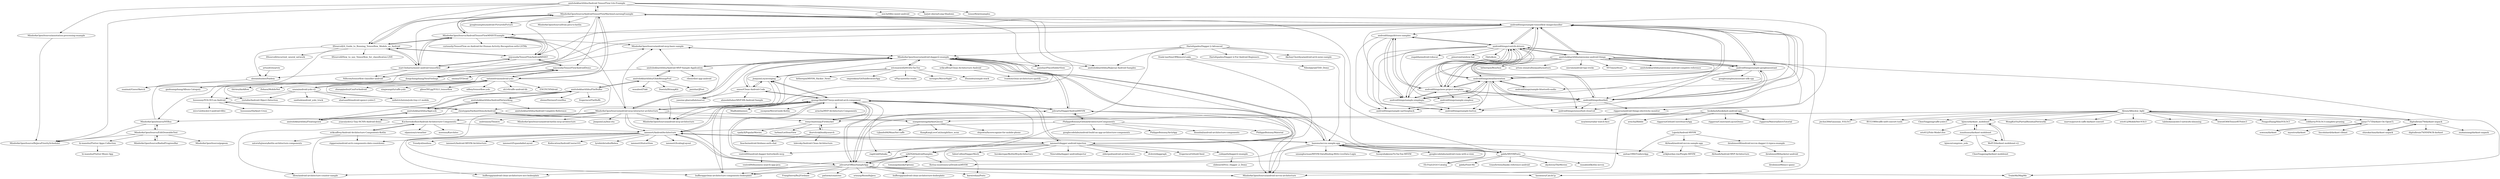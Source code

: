 digraph G {
"amitshekhariitbhu/Android-TensorFlow-Lite-Example" -> "MindorksOpenSource/AndroidTensorFlowMachineLearningExample"
"amitshekhariitbhu/Android-TensorFlow-Lite-Example" -> "nex3z/tflite-mnist-android"
"amitshekhariitbhu/Android-TensorFlow-Lite-Example" -> "MindorksOpenSource/AndroidTensorFlowMNISTExample"
"amitshekhariitbhu/Android-TensorFlow-Lite-Example" -> "llSourcell/A_Guide_to_Running_Tensorflow_Models_on_Android"
"amitshekhariitbhu/Android-TensorFlow-Lite-Example" -> "harjot-oberai/Long-Shadows" ["e"=1]
"amitshekhariitbhu/Android-TensorFlow-Lite-Example" -> "MindorksOpenSource/annotation-processing-example"
"amitshekhariitbhu/Android-TensorFlow-Lite-Example" -> "MindorksOpenSource/RxJavaPriorityScheduler"
"amitshekhariitbhu/Android-TensorFlow-Lite-Example" -> "florina-muntenescu/DroidconMVVM" ["e"=1]
"amitshekhariitbhu/Android-TensorFlow-Lite-Example" -> "tensorflow/examples" ["e"=1]
"hjimce/darknet_mobilenet" -> "WePCf/darknet-mobilenet-v2"
"hjimce/darknet_mobilenet" -> "zunzhumu/darknet-mobilenet"
"hjimce/darknet_mobilenet" -> "eric612/Yolo-Model-Zoo"
"amitshekhariitbhu/awesome-android-things" -> "androidthings/contrib-drivers"
"amitshekhariitbhu/awesome-android-things" -> "amitshekhariitbhu/awesome-android-complete-reference" ["e"=1]
"amitshekhariitbhu/awesome-android-things" -> "androidthings/sample-googleassistant"
"amitshekhariitbhu/awesome-android-things" -> "riggaroo/android-things-electricity-monitor"
"amitshekhariitbhu/awesome-android-things" -> "androidthings/weatherstation"
"amitshekhariitbhu/awesome-android-things" -> "androidthings/new-project-template"
"amitshekhariitbhu/awesome-android-things" -> "androidthings/sample-tensorflow-imageclassifier"
"amitshekhariitbhu/awesome-android-things" -> "hitherejoe/Bourbon" ["e"=1]
"amitshekhariitbhu/awesome-android-things" -> "artem-zinnatullin/qualitymatters" ["e"=1]
"amitshekhariitbhu/awesome-android-things" -> "androidthings/sample-simplepio"
"amitshekhariitbhu/awesome-android-things" -> "TradeMe/MapMe" ["e"=1]
"amitshekhariitbhu/awesome-android-things" -> "nisrulz/android-tips-tricks" ["e"=1]
"amitshekhariitbhu/awesome-android-things" -> "androidthings/doorbell"
"amitshekhariitbhu/awesome-android-things" -> "NYTimes/Store" ["e"=1]
"amitshekhariitbhu/awesome-android-things" -> "hzsweers/CatchUp" ["e"=1]
"amitshekhariitbhu/FlatBuffer" -> "amitshekhariitbhu/AndroidNetworking"
"amitshekhariitbhu/FlatBuffer" -> "amitshekhariitbhu/AppLock"
"amitshekhariitbhu/FlatBuffer" -> "amitshekhariitbhu/Floatingview"
"amitshekhariitbhu/FlatBuffer" -> "frogermcs/FlatBuffs"
"amitshekhariitbhu/FlatBuffer" -> "eleme/HermesEventBus" ["e"=1]
"amitshekhariitbhu/FlatBuffer" -> "amitshekhariitbhu/GlideBitmapPool"
"MindorksOpenSource/android-dagger2-example" -> "MindorksOpenSource/android-mvp-basic-sample"
"MindorksOpenSource/android-dagger2-example" -> "jshvarts/DaggerAndroidMVVM"
"MindorksOpenSource/android-dagger2-example" -> "MindorksOpenSource/android-mvp-interactor-architecture"
"MindorksOpenSource/android-dagger2-example" -> "amitshekhariitbhu/Android-MVP-Sample-Application"
"MindorksOpenSource/android-dagger2-example" -> "iammert/dagger-android-injection"
"MindorksOpenSource/android-dagger2-example" -> "MindorksOpenSource/android-mvvm-architecture" ["e"=1]
"MindorksOpenSource/android-dagger2-example" -> "MindorksOpenSource/android-mvp-architecture" ["e"=1]
"MindorksOpenSource/android-dagger2-example" -> "ennur/Clean-Android-Code"
"MindorksOpenSource/android-dagger2-example" -> "JoaquimLey/avenging"
"MindorksOpenSource/android-dagger2-example" -> "yassine-gharsallah/marvel"
"MindorksOpenSource/android-dagger2-example" -> "amitshekhariitbhu/RxJava2-Android-Samples" ["e"=1]
"MindorksOpenSource/android-dagger2-example" -> "janishar/PlaceHolderView" ["e"=1]
"MindorksOpenSource/android-dagger2-example" -> "erikcaffrey/Clean-Architecture-Android"
"MindorksOpenSource/android-dagger2-example" -> "hazems/mvvm-sample-app"
"MindorksOpenSource/android-dagger2-example" -> "ericmaxwell2003/ticTacToe"
"n26/N26AndroidSamples" -> "tomaszpolanski/Options"
"n26/N26AndroidSamples" -> "florina-muntenescu/DroidconMVVM" ["e"=1]
"n26/N26AndroidSamples" -> "bufferapp/clean-architecture-components-boilerplate" ["e"=1]
"n26/N26AndroidSamples" -> "jshvarts/OfflineSampleApp"
"androidthings/sample-tensorflow-imageclassifier" -> "androidthings/weatherstation"
"androidthings/sample-tensorflow-imageclassifier" -> "androidthings/doorbell"
"androidthings/sample-tensorflow-imageclassifier" -> "androidthings/contrib-drivers"
"androidthings/sample-tensorflow-imageclassifier" -> "androidthings/sample-googleassistant"
"androidthings/sample-tensorflow-imageclassifier" -> "androidthings/new-project-template"
"androidthings/sample-tensorflow-imageclassifier" -> "androidthings/sample-bluetooth-audio"
"androidthings/sample-tensorflow-imageclassifier" -> "amitshekhariitbhu/awesome-android-things"
"androidthings/sample-tensorflow-imageclassifier" -> "MindorksOpenSource/AndroidTensorFlowMachineLearningExample"
"androidthings/sample-tensorflow-imageclassifier" -> "androidthings/sample-simplepio"
"androidthings/sample-tensorflow-imageclassifier" -> "miyosuda/TensorFlowAndroidMNIST"
"androidthings/sample-tensorflow-imageclassifier" -> "androidthings/sensorhub-cloud-iot"
"androidthings/sample-tensorflow-imageclassifier" -> "mari-linhares/mnist-android-tensorflow"
"androidthings/sample-tensorflow-imageclassifier" -> "MindorksOpenSource/AndroidTensorFlowMNISTExample"
"androidthings/sample-tensorflow-imageclassifier" -> "Nilhcem/tensorflow-classifier-android"
"androidthings/sample-tensorflow-imageclassifier" -> "androidthings/drivers-samples"
"natanielruiz/android-yolo" -> "szaza/android-yolo-v2"
"natanielruiz/android-yolo" -> "miyosuda/TensorFlowAndroidDemo"
"natanielruiz/android-yolo" -> "tzutalin/Android-Object-Detection" ["e"=1]
"natanielruiz/android-yolo" -> "mdietrichstein/yolo-tiny-v1-mobile"
"natanielruiz/android-yolo" -> "huuuuusy/YOLOV3-on-Android"
"natanielruiz/android-yolo" -> "gliese581gg/YOLO_tensorflow" ["e"=1]
"natanielruiz/android-yolo" -> "chentyjpm/DarknetDemoInAndroid"
"natanielruiz/android-yolo" -> "nilboy/tensorflow-yolo" ["e"=1]
"natanielruiz/android-yolo" -> "sh1r0/caffe-android-lib" ["e"=1]
"natanielruiz/android-yolo" -> "MindorksOpenSource/AndroidTensorFlowMachineLearningExample"
"natanielruiz/android-yolo" -> "ENCP/CNNdroid" ["e"=1]
"natanielruiz/android-yolo" -> "thtrieu/darkflow" ["e"=1]
"natanielruiz/android-yolo" -> "Zehaos/MobileNet" ["e"=1]
"natanielruiz/android-yolo" -> "zhangqianhui/CnnForAndroid" ["e"=1]
"natanielruiz/android-yolo" -> "xingwangsfu/caffe-yolo" ["e"=1]
"frank-tan/SinsOfMemoryLeaks" -> "iammert/dagger-android-injection"
"frank-tan/SinsOfMemoryLeaks" -> "NileshJarad/TDD_Demo"
"androidthings/new-project-template" -> "androidthings/weatherstation"
"androidthings/new-project-template" -> "androidthings/doorbell"
"androidthings/new-project-template" -> "androidthings/sample-simpleui"
"androidthings/new-project-template" -> "androidthings/contrib-drivers"
"androidthings/new-project-template" -> "androidthings/drivers-samples"
"androidthings/new-project-template" -> "androidthings/sample-simplepio"
"androidthings/new-project-template" -> "androidthings/sample-button"
"androidthings/new-project-template" -> "androidthings/sample-tensorflow-imageclassifier"
"PhilippeBoisney/GithubArchitectureComponents" -> "jshvarts/DaggerAndroidMVVM"
"PhilippeBoisney/GithubArchitectureComponents" -> "googlecodelabs/android-build-an-app-architecture-components" ["e"=1]
"PhilippeBoisney/GithubArchitectureComponents" -> "karntrehan/Posts" ["e"=1]
"PhilippeBoisney/GithubArchitectureComponents" -> "PhilippeBoisney/ArchApp" ["e"=1]
"PhilippeBoisney/GithubArchitectureComponents" -> "ihsanbal/android-architecture-components"
"PhilippeBoisney/GithubArchitectureComponents" -> "iammert/AndroidArchitecture"
"PhilippeBoisney/GithubArchitectureComponents" -> "PhilippeBoisney/Material"
"quangctkm9207/mvp-android-arch-component" -> "armcha/MVP-Architecture-Components"
"quangctkm9207/mvp-android-arch-component" -> "vestrel00/android-dagger-butterknife-mvp"
"quangctkm9207/mvp-android-arch-component" -> "JoaquimLey/avenging"
"quangctkm9207/mvp-android-arch-component" -> "jshvarts/OfflineSampleApp"
"quangctkm9207/mvp-android-arch-component" -> "jshvarts/DaggerAndroidMVVM"
"quangctkm9207/mvp-android-arch-component" -> "iammert/dagger-android-injection"
"quangctkm9207/mvp-android-arch-component" -> "ennur/Clean-Android-Code"
"quangctkm9207/mvp-android-arch-component" -> "iammert/AndroidArchitecture"
"quangctkm9207/mvp-android-arch-component" -> "remychantenay/Firebucket"
"quangctkm9207/mvp-android-arch-component" -> "MindorksOpenSource/android-mvp-interactor-architecture"
"quangctkm9207/mvp-android-arch-component" -> "bufferapp/clean-architecture-components-boilerplate" ["e"=1]
"quangctkm9207/mvp-android-arch-component" -> "ragdroid/Dahaka"
"quangctkm9207/mvp-android-arch-component" -> "n26/N26AndroidSamples"
"quangctkm9207/mvp-android-arch-component" -> "MojRoid/memes"
"quangctkm9207/mvp-android-arch-component" -> "esoxjem/MovieGuide-Kotlin"
"bookdash/bookdash-android-app" -> "riggaroo/MaterialIntroTutorial"
"bookdash/bookdash-android-app" -> "remychantenay/Firebucket"
"bookdash/bookdash-android-app" -> "armcha/Ribble" ["e"=1]
"bookdash/bookdash-android-app" -> "riggaroo/GithubUsersSearchApp"
"bookdash/bookdash-android-app" -> "riggaroo/ConstraintLayoutDemo" ["e"=1]
"ennur/Clean-Android-Code" -> "yassine-gharsallah/marvel"
"ennur/Clean-Android-Code" -> "ahmedeltaher/MVP-RX-Android-Sample"
"ennur/Clean-Android-Code" -> "JoaquimLey/avenging"
"ennur/Clean-Android-Code" -> "quangctkm9207/mvp-android-arch-component"
"ennur/Clean-Android-Code" -> "MindorksOpenSource/android-dagger2-example"
"llSourcell/A_Guide_to_Running_Tensorflow_Models_on_Android" -> "alseambusher/Paideia"
"llSourcell/A_Guide_to_Running_Tensorflow_Models_on_Android" -> "mari-linhares/mnist-android-tensorflow"
"llSourcell/A_Guide_to_Running_Tensorflow_Models_on_Android" -> "miyosuda/TensorFlowAndroidMNIST"
"llSourcell/A_Guide_to_Running_Tensorflow_Models_on_Android" -> "nuaimat/GuessSketch"
"llSourcell/A_Guide_to_Running_Tensorflow_Models_on_Android" -> "MindorksOpenSource/AndroidTensorFlowMachineLearningExample"
"llSourcell/A_Guide_to_Running_Tensorflow_Models_on_Android" -> "llSourcell/How_to_use_Tensorflow_for_classification-LIVE" ["e"=1]
"llSourcell/A_Guide_to_Running_Tensorflow_Models_on_Android" -> "llSourcell/recurrent_neural_network" ["e"=1]
"llSourcell/A_Guide_to_Running_Tensorflow_Models_on_Android" -> "MindorksOpenSource/AndroidTensorFlowMNISTExample"
"remychantenay/Firebucket" -> "ihorvitruk/buddysearch"
"remychantenay/Firebucket" -> "lurbas/ListItemView" ["e"=1]
"remychantenay/Firebucket" -> "vpaliyX/PopularMovies" ["e"=1]
"remychantenay/Firebucket" -> "quangctkm9207/mvp-android-arch-component"
"miyosuda/TensorFlowAndroidDemo" -> "dongchangzhang/NewFeelings"
"miyosuda/TensorFlowAndroidDemo" -> "natanielruiz/android-yolo"
"miyosuda/TensorFlowAndroidDemo" -> "miyosuda/TensorFlowAndroidMNIST"
"miyosuda/TensorFlowAndroidDemo" -> "omimo/TFDroid"
"dongchangzhang/NewFeelings" -> "miyosuda/TensorFlowAndroidDemo"
"dongchangzhang/NewFeelings" -> "gaohuangzhang/Album-Category"
"amitshekhariitbhu/AndroidNetworking" -> "amitshekhariitbhu/FlatBuffer"
"amitshekhariitbhu/AndroidNetworking" -> "amitshekhariitbhu/AppLock"
"amitshekhariitbhu/AndroidNetworking" -> "amitshekhariitbhu/Floatingview"
"amitshekhariitbhu/AndroidNetworking" -> "amitshekhariitbhu/Android-Complete-Reference"
"gahfy/MVVMPosts" -> "hazems/mvvm-sample-app"
"gahfy/MVVMPosts" -> "skydoves/TheMovies" ["e"=1]
"gahfy/MVVMPosts" -> "Eli-Fox/LEGO-Catalog" ["e"=1]
"gahfy/MVVMPosts" -> "jshvarts/DaggerAndroidMVVM"
"gahfy/MVVMPosts" -> "gahfy/Feed-Me"
"gahfy/MVVMPosts" -> "wasabeef/kotlin-mvvm" ["e"=1]
"gahfy/MVVMPosts" -> "transferwise/banks-reference-android" ["e"=1]
"AlexeyAB/yolo2_light" -> "WongKinYiu/PartialResidualNetworks"
"AlexeyAB/yolo2_light" -> "marvis/pytorch-caffe-darknet-convert" ["e"=1]
"AlexeyAB/yolo2_light" -> "eric612/MobileNet-YOLO" ["e"=1]
"AlexeyAB/yolo2_light" -> "hjimce/darknet_mobilenet"
"AlexeyAB/yolo2_light" -> "digitalbrain79/darknet-nnpack"
"AlexeyAB/yolo2_light" -> "xiangweizeng/darknet2ncnn"
"AlexeyAB/yolo2_light" -> "talebolano/yolov3-network-slimming" ["e"=1]
"AlexeyAB/yolo2_light" -> "lewes6369/TensorRT-Yolov3" ["e"=1]
"AlexeyAB/yolo2_light" -> "ganyc717/Darknet-On-OpenCL"
"AlexeyAB/yolo2_light" -> "PengyiZhang/SlimYOLOv3" ["e"=1]
"AlexeyAB/yolo2_light" -> "coldlarry/YOLOv3-complete-pruning" ["e"=1]
"AlexeyAB/yolo2_light" -> "jwchoi384/Gaussian_YOLOv3" ["e"=1]
"AlexeyAB/yolo2_light" -> "BUG1989/caffe-int8-convert-tools" ["e"=1]
"AlexeyAB/yolo2_light" -> "ChenYingpeng/caffe-yolov3" ["e"=1]
"digitalbrain79/darknet-nnpack" -> "shizukachan/darknet-nnpack"
"digitalbrain79/darknet-nnpack" -> "digitalbrain79/NNPACK-darknet"
"digitalbrain79/darknet-nnpack" -> "zxzhaixiang/darknet-nnpack"
"digitalbrain79/darknet-nnpack" -> "AlexeyAB/yolo2_light"
"huuuuusy/YOLOV3-on-Android" -> "chentyjpm/DarknetDemoInAndroid"
"huuuuusy/YOLOV3-on-Android" -> "huuuuusy/Darknet-Cross"
"huuuuusy/YOLOV3-on-Android" -> "wics1224/yolov3-android-tflite"
"amitshekhariitbhu/Android-MVP-Sample-Application" -> "MindorksOpenSource/android-dagger2-example"
"amitshekhariitbhu/Android-MVP-Sample-Application" -> "amitshekhariitbhu/GlideBitmapPool"
"amitshekhariitbhu/Android-MVP-Sample-Application" -> "MindorksOpenSource/android-mvp-basic-sample"
"amitshekhariitbhu/Android-MVP-Sample-Application" -> "ribot/ribot-app-android" ["e"=1]
"amitshekhariitbhu/Android-MVP-Sample-Application" -> "MindorksOpenSource/android-mvp-architecture" ["e"=1]
"amitshekhariitbhu/Android-MVP-Sample-Application" -> "MindorksOpenSource/NYBus"
"hazems/mvvm-sample-app" -> "gahfy/MVVMPosts"
"hazems/mvvm-sample-app" -> "iammert/AndroidArchitecture"
"hazems/mvvm-sample-app" -> "MindorksOpenSource/android-mvvm-architecture" ["e"=1]
"hazems/mvvm-sample-app" -> "jshvarts/DaggerAndroidMVVM"
"hazems/mvvm-sample-app" -> "jshvarts/OfflineSampleApp"
"hazems/mvvm-sample-app" -> "umangburman/MVVM-DataBinding-With-LiveData-Login"
"hazems/mvvm-sample-app" -> "MindorksOpenSource/android-dagger2-example"
"hazems/mvvm-sample-app" -> "husaynhakeem/TicTacToe-MVVM"
"hazems/mvvm-sample-app" -> "Eli-Fox/LEGO-Catalog" ["e"=1]
"hazems/mvvm-sample-app" -> "anitaa1990/TrailersApp" ["e"=1]
"hazems/mvvm-sample-app" -> "erikjhordan-rey/People-MVVM"
"hazems/mvvm-sample-app" -> "googlecodelabs/android-room-with-a-view" ["e"=1]
"shizukachan/darknet-nnpack" -> "digitalbrain79/darknet-nnpack"
"jshvarts/DaggerAndroidMVVM" -> "jshvarts/OfflineSampleApp"
"jshvarts/DaggerAndroidMVVM" -> "PhilippeBoisney/GithubArchitectureComponents"
"jshvarts/DaggerAndroidMVVM" -> "MindorksOpenSource/android-dagger2-example"
"jshvarts/DaggerAndroidMVVM" -> "quangctkm9207/mvp-android-arch-component"
"amitshekhariitbhu/GlideBitmapPool" -> "amitshekhariitbhu/Android-MVP-Sample-Application"
"amitshekhariitbhu/GlideBitmapPool" -> "janishar/JPost"
"amitshekhariitbhu/GlideBitmapPool" -> "amitshekhariitbhu/FlatBuffer"
"amitshekhariitbhu/GlideBitmapPool" -> "wasabeef/Takt" ["e"=1]
"amitshekhariitbhu/GlideBitmapPool" -> "Dawish/BitmapKit"
"MindorksOpenSource/AndroidTensorFlowMachineLearningExample" -> "MindorksOpenSource/AndroidTensorFlowMNISTExample"
"MindorksOpenSource/AndroidTensorFlowMachineLearningExample" -> "llSourcell/A_Guide_to_Running_Tensorflow_Models_on_Android"
"MindorksOpenSource/AndroidTensorFlowMachineLearningExample" -> "amitshekhariitbhu/Android-TensorFlow-Lite-Example"
"MindorksOpenSource/AndroidTensorFlowMachineLearningExample" -> "natanielruiz/android-yolo"
"MindorksOpenSource/AndroidTensorFlowMachineLearningExample" -> "miyosuda/TensorFlowAndroidDemo"
"MindorksOpenSource/AndroidTensorFlowMachineLearningExample" -> "androidthings/sample-tensorflow-imageclassifier"
"MindorksOpenSource/AndroidTensorFlowMachineLearningExample" -> "miyosuda/TensorFlowAndroidMNIST"
"MindorksOpenSource/AndroidTensorFlowMachineLearningExample" -> "MindorksOpenSource/android-mvp-architecture" ["e"=1]
"MindorksOpenSource/AndroidTensorFlowMachineLearningExample" -> "mari-linhares/mnist-android-tensorflow"
"MindorksOpenSource/AndroidTensorFlowMachineLearningExample" -> "janishar/PlaceHolderView" ["e"=1]
"MindorksOpenSource/AndroidTensorFlowMachineLearningExample" -> "dongchangzhang/NewFeelings"
"MindorksOpenSource/AndroidTensorFlowMachineLearningExample" -> "googlesamples/android-PictureInPicture" ["e"=1]
"MindorksOpenSource/AndroidTensorFlowMachineLearningExample" -> "amitshekhariitbhu/RxJava2-Android-Samples" ["e"=1]
"MindorksOpenSource/AndroidTensorFlowMachineLearningExample" -> "MindorksOpenSource/from-java-to-kotlin" ["e"=1]
"MindorksOpenSource/AndroidTensorFlowMachineLearningExample" -> "MindorksOpenSource/android-mvvm-architecture" ["e"=1]
"mari-linhares/mnist-android-tensorflow" -> "miyosuda/TensorFlowAndroidMNIST"
"mari-linhares/mnist-android-tensorflow" -> "MindorksOpenSource/AndroidTensorFlowMNISTExample"
"mari-linhares/mnist-android-tensorflow" -> "llSourcell/A_Guide_to_Running_Tensorflow_Models_on_Android"
"mari-linhares/mnist-android-tensorflow" -> "Nilhcem/tensorflow-classifier-android"
"mari-linhares/mnist-android-tensorflow" -> "alseambusher/Paideia"
"MindorksOpenSource/EditDrawableText" -> "MindorksOpenSource/RadialProgressBar"
"MindorksOpenSource/EditDrawableText" -> "hi-manshu/Flutter-Apps-Collection"
"MindorksOpenSource/EditDrawableText" -> "MindorksOpenSource/RxJavaPriorityScheduler"
"MindorksOpenSource/EditDrawableText" -> "MindorksOpenSource/gogeom"
"MindorksOpenSource/EditDrawableText" -> "MindorksOpenSource/NYBus"
"MindorksOpenSource/AndroidTensorFlowMNISTExample" -> "MindorksOpenSource/AndroidTensorFlowMachineLearningExample"
"MindorksOpenSource/AndroidTensorFlowMNISTExample" -> "mari-linhares/mnist-android-tensorflow"
"MindorksOpenSource/AndroidTensorFlowMNISTExample" -> "miyosuda/TensorFlowAndroidMNIST"
"MindorksOpenSource/AndroidTensorFlowMNISTExample" -> "MindorksOpenSource/android-mvp-basic-sample"
"MindorksOpenSource/AndroidTensorFlowMNISTExample" -> "llSourcell/A_Guide_to_Running_Tensorflow_Models_on_Android"
"MindorksOpenSource/AndroidTensorFlowMNISTExample" -> "MindorksOpenSource/android-mvp-interactor-architecture"
"MindorksOpenSource/AndroidTensorFlowMNISTExample" -> "dongchangzhang/NewFeelings"
"MindorksOpenSource/AndroidTensorFlowMNISTExample" -> "curiousily/TensorFlow-on-Android-for-Human-Activity-Recognition-with-LSTMs" ["e"=1]
"szaza/android-yolo-v2" -> "natanielruiz/android-yolo"
"szaza/android-yolo-v2" -> "mdietrichstein/yolo-tiny-v1-mobile"
"szaza/android-yolo-v2" -> "sanfooh/android_yolo_truck"
"szaza/android-yolo-v2" -> "nhatuan84/android-opencv-yolov3"
"szaza/android-yolo-v2" -> "huuuuusy/YOLOV3-on-Android"
"szaza/android-yolo-v2" -> "tzutalin/Android-Object-Detection" ["e"=1]
"xiangweizeng/darknet2ncnn" -> "KangKangLoveCat/insightface_ncnn" ["e"=1]
"xiangweizeng/darknet2ncnn" -> "chentyjpm/DarknetDemoInAndroid"
"xiangweizeng/darknet2ncnn" -> "olojuwin/facerecognize-for-mobile-phone" ["e"=1]
"xiangweizeng/darknet2ncnn" -> "LiJianfei06/MnasNet-caffe"
"zunzhumu/darknet-mobilenet" -> "hjimce/darknet_mobilenet"
"zunzhumu/darknet-mobilenet" -> "WePCf/darknet-mobilenet-v2"
"zunzhumu/darknet-mobilenet" -> "hjimce/compress_yolo"
"zunzhumu/darknet-mobilenet" -> "ChenYingpeng/darknet-mobilenet"
"MindorksOpenSource/android-mvp-interactor-architecture" -> "MindorksOpenSource/android-mvp-basic-sample"
"MindorksOpenSource/android-mvp-interactor-architecture" -> "MindorksOpenSource/android-dagger2-example"
"MindorksOpenSource/android-mvp-interactor-architecture" -> "MindorksOpenSource/android-mvp-architecture" ["e"=1]
"MindorksOpenSource/android-mvp-interactor-architecture" -> "JoaquimLey/avenging"
"MindorksOpenSource/android-mvp-interactor-architecture" -> "quangctkm9207/mvp-android-arch-component"
"MindorksOpenSource/android-mvp-interactor-architecture" -> "MindorksOpenSource/NYBus"
"MindorksOpenSource/android-mvp-interactor-architecture" -> "iammert/AndroidArchitecture"
"MindorksOpenSource/android-mvp-interactor-architecture" -> "MindorksOpenSource/android-mvvm-architecture" ["e"=1]
"MindorksOpenSource/android-mvp-interactor-architecture" -> "jshvarts/OfflineSampleApp"
"MindorksOpenSource/android-mvp-interactor-architecture" -> "andremion/Theatre" ["e"=1]
"MindorksOpenSource/android-mvp-interactor-architecture" -> "MindorksOpenSource/android-kotlin-mvp-architecture" ["e"=1]
"MindorksOpenSource/android-mvp-interactor-architecture" -> "KucherenkoIhor/Android-Architecture-Components"
"MindorksOpenSource/android-mvp-interactor-architecture" -> "JoaquimLey/bus-eta" ["e"=1]
"MindorksOpenSource/android-mvp-interactor-architecture" -> "remychantenay/Firebucket"
"codepath/dagger2-example" -> "slidenerd/Vivz_Dagger_2_Demo"
"erikcaffrey/Android-Architecture-Components-Kotlin" -> "satorufujiwara/kotlin-architecture-components" ["e"=1]
"erikcaffrey/Android-Architecture-Components-Kotlin" -> "KucherenkoIhor/Android-Architecture-Components"
"erikcaffrey/Android-Architecture-Components-Kotlin" -> "riggaroo/android-arch-components-date-countdown"
"riggaroo/android-things-electricity-monitor" -> "moyheen/radar-watch-face" ["e"=1]
"iammert/dagger-android-injection" -> "iammert/AndroidArchitecture"
"iammert/dagger-android-injection" -> "MindorksOpenSource/android-dagger2-example"
"iammert/dagger-android-injection" -> "quangctkm9207/mvp-android-arch-component"
"iammert/dagger-android-injection" -> "vestrel00/android-dagger-butterknife-mvp"
"iammert/dagger-android-injection" -> "ragdroid/Dahaka"
"iammert/dagger-android-injection" -> "Nimrodda/dagger-androidinjector"
"iammert/dagger-android-injection" -> "oldergod/android-architecture" ["e"=1]
"iammert/dagger-android-injection" -> "n26/N26AndroidSamples"
"iammert/dagger-android-injection" -> "codepath/dagger2-example"
"iammert/dagger-android-injection" -> "bufferapp/clean-architecture-components-boilerplate" ["e"=1]
"iammert/dagger-android-injection" -> "jshvarts/DaggerAndroidMVVM"
"iammert/dagger-android-injection" -> "dvdciri/daggraph" ["e"=1]
"iammert/dagger-android-injection" -> "frogermcs/GithubClient" ["e"=1]
"iammert/dagger-android-injection" -> "fabioCollini/DaggerMock" ["e"=1]
"iammert/dagger-android-injection" -> "burakeregar/KotlinMvpArchitecture" ["e"=1]
"vestrel00/android-dagger-butterknife-mvp" -> "vestrel00/business-search-app-java"
"vestrel00/android-dagger-butterknife-mvp" -> "quangctkm9207/mvp-android-arch-component"
"iammert/AndroidArchitecture" -> "jshvarts/OfflineSampleApp"
"iammert/AndroidArchitecture" -> "iammert/dagger-android-injection"
"iammert/AndroidArchitecture" -> "iammert/ScalingLayout" ["e"=1]
"iammert/AndroidArchitecture" -> "Trendyol/medusa" ["e"=1]
"iammert/AndroidArchitecture" -> "iammert/Android-MVVM-Architecture"
"iammert/AndroidArchitecture" -> "riggaroo/android-arch-components-date-countdown"
"iammert/AndroidArchitecture" -> "iammert/ExpandableLayout" ["e"=1]
"iammert/AndroidArchitecture" -> "MindorksOpenSource/android-mvvm-architecture" ["e"=1]
"iammert/AndroidArchitecture" -> "Koducation/AndroidCourse101" ["e"=1]
"iammert/AndroidArchitecture" -> "hazems/mvvm-sample-app"
"iammert/AndroidArchitecture" -> "quangctkm9207/mvp-android-arch-component"
"iammert/AndroidArchitecture" -> "bufferapp/clean-architecture-components-boilerplate" ["e"=1]
"iammert/AndroidArchitecture" -> "lyrebirdstudio/filebox" ["e"=1]
"iammert/AndroidArchitecture" -> "bufferapp/android-clean-architecture-mvi-boilerplate" ["e"=1]
"iammert/AndroidArchitecture" -> "iammert/StatusView" ["e"=1]
"jshvarts/OfflineSampleApp" -> "iammert/AndroidArchitecture"
"jshvarts/OfflineSampleApp" -> "jshvarts/DaggerAndroidMVVM"
"jshvarts/OfflineSampleApp" -> "bufferapp/clean-architecture-components-boilerplate" ["e"=1]
"jshvarts/OfflineSampleApp" -> "bufferapp/android-clean-architecture-boilerplate" ["e"=1]
"jshvarts/OfflineSampleApp" -> "quangctkm9207/mvp-android-arch-component"
"jshvarts/OfflineSampleApp" -> "MindorksOpenSource/android-mvvm-architecture" ["e"=1]
"jshvarts/OfflineSampleApp" -> "n26/N26AndroidSamples"
"jshvarts/OfflineSampleApp" -> "hzsweers/CatchUp" ["e"=1]
"jshvarts/OfflineSampleApp" -> "bufferapp/android-clean-architecture-mvi-boilerplate" ["e"=1]
"jshvarts/OfflineSampleApp" -> "dlew/android-architecture-counter-sample" ["e"=1]
"jshvarts/OfflineSampleApp" -> "FrangSierra/Rx2Firebase" ["e"=1]
"jshvarts/OfflineSampleApp" -> "karntrehan/Posts" ["e"=1]
"jshvarts/OfflineSampleApp" -> "patloew/countries" ["e"=1]
"jshvarts/OfflineSampleApp" -> "srinurp/RoomRxJava"
"jshvarts/OfflineSampleApp" -> "TradeMe/MapMe" ["e"=1]
"hi-manshu/Flutter-Apps-Collection" -> "hi-manshu/Flutter-Music-App"
"MindorksOpenSource/NYBus" -> "MindorksOpenSource/RxJavaPriorityScheduler"
"MindorksOpenSource/NYBus" -> "MindorksOpenSource/android-mvp-basic-sample"
"MindorksOpenSource/NYBus" -> "MindorksOpenSource/EditDrawableText"
"chentyjpm/DarknetDemoInAndroid" -> "huuuuusy/YOLOV3-on-Android"
"chentyjpm/DarknetDemoInAndroid" -> "xiangweizeng/darknet2ncnn"
"chentyjpm/DarknetDemoInAndroid" -> "yuace/yolov2-Tiny-NCNN-Android-demo"
"riggaroo/MaterialIntroTutorial" -> "bookdash/bookdash-android-app"
"miyosuda/TensorFlowAndroidMNIST" -> "mari-linhares/mnist-android-tensorflow"
"miyosuda/TensorFlowAndroidMNIST" -> "miyosuda/TensorFlowAndroidDemo"
"miyosuda/TensorFlowAndroidMNIST" -> "llSourcell/A_Guide_to_Running_Tensorflow_Models_on_Android"
"miyosuda/TensorFlowAndroidMNIST" -> "MindorksOpenSource/AndroidTensorFlowMNISTExample"
"miyosuda/TensorFlowAndroidMNIST" -> "Nilhcem/tensorflow-classifier-android"
"WePCf/darknet-mobilenet-v2" -> "hjimce/darknet_mobilenet"
"WePCf/darknet-mobilenet-v2" -> "ChenYingpeng/darknet-mobilenet"
"ericmaxwell2003/ticTacToe" -> "MindorksOpenSource/android-dagger2-example"
"ericmaxwell2003/ticTacToe" -> "JoaquimLey/avenging"
"ericmaxwell2003/ticTacToe" -> "bufferapp/clean-architecture-components-boilerplate" ["e"=1]
"ericmaxwell2003/ticTacToe" -> "Zhuinden/simple-stack" ["e"=1]
"ericmaxwell2003/ticTacToe" -> "hitherejoe/MVVM_Hacker_News" ["e"=1]
"ericmaxwell2003/ticTacToe" -> "omjoonkim/GitHubBrowserApp" ["e"=1]
"ericmaxwell2003/ticTacToe" -> "uPhyca/stetho-realm" ["e"=1]
"ericmaxwell2003/ticTacToe" -> "mrsegev/MovieNight" ["e"=1]
"androidthings/contrib-drivers" -> "androidthings/drivers-samples"
"androidthings/contrib-drivers" -> "amitshekhariitbhu/awesome-android-things"
"androidthings/contrib-drivers" -> "androidthings/new-project-template"
"androidthings/contrib-drivers" -> "androidthings/sample-googleassistant"
"androidthings/contrib-drivers" -> "androidthings/doorbell"
"androidthings/contrib-drivers" -> "androidthings/sample-simplepio"
"androidthings/contrib-drivers" -> "androidthings/weatherstation"
"androidthings/contrib-drivers" -> "androidthings/sample-tensorflow-imageclassifier"
"androidthings/contrib-drivers" -> "pimoroni/rainbow-hat"
"androidthings/contrib-drivers" -> "androidthings/sample-uartloopback"
"androidthings/contrib-drivers" -> "androidthings/sample-simpleui"
"androidthings/contrib-drivers" -> "androidthings/sensorhub-cloud-iot"
"androidthings/contrib-drivers" -> "androidthings/sample-button"
"androidthings/contrib-drivers" -> "Ekito/koin" ["e"=1]
"androidthings/contrib-drivers" -> "zugaldia/android-robocar"
"androidthings/sample-googleassistant" -> "androidthings/contrib-drivers"
"androidthings/sample-googleassistant" -> "androidthings/doorbell"
"androidthings/sample-googleassistant" -> "androidthings/sample-tensorflow-imageclassifier"
"androidthings/sample-googleassistant" -> "amitshekhariitbhu/awesome-android-things"
"androidthings/sample-googleassistant" -> "androidthings/weatherstation"
"androidthings/sample-googleassistant" -> "androidthings/sample-simplepio"
"androidthings/sample-googleassistant" -> "androidthings/sensorhub-cloud-iot"
"androidthings/sample-googleassistant" -> "androidthings/sample-button"
"androidthings/sample-googleassistant" -> "googlesamples/assistant-sdk-cpp"
"sowson/darknet" -> "ganyc717/Darknet-On-OpenCL"
"KucherenkoIhor/Android-Architecture-Components" -> "erikcaffrey/Android-Architecture-Components-Kotlin"
"KucherenkoIhor/Android-Architecture-Components" -> "dlew/android-architecture-counter-sample" ["e"=1]
"KucherenkoIhor/Android-Architecture-Components" -> "elpassion/crweather" ["e"=1]
"KucherenkoIhor/Android-Architecture-Components" -> "msesma/Karchitec" ["e"=1]
"KucherenkoIhor/Android-Architecture-Components" -> "iammert/AndroidArchitecture"
"Lajesh/Android-MVVM" -> "AliAsadi/android-mvvm-sample-app"
"Lajesh/Android-MVVM" -> "anitaa1990/TrailersApp" ["e"=1]
"Lajesh/Android-MVVM" -> "ibrahimsn98/android-mvvm-dagger-2-rxjava-example"
"androidthings/sample-bluetooth-audio" -> "androidthings/weatherstation"
"MindorksOpenSource/RadialProgressBar" -> "MindorksOpenSource/EditDrawableText"
"husaynhakeem/TicTacToe-MVVM" -> "hazems/mvvm-sample-app"
"alseambusher/Paideia" -> "nuaimat/GuessSketch"
"androidthings/doorbell" -> "androidthings/weatherstation"
"androidthings/doorbell" -> "androidthings/new-project-template"
"androidthings/doorbell" -> "androidthings/sample-button"
"androidthings/doorbell" -> "androidthings/sample-tensorflow-imageclassifier"
"androidthings/doorbell" -> "androidthings/contrib-drivers"
"androidthings/doorbell" -> "androidthings/sample-googleassistant"
"androidthings/doorbell" -> "riggaroo/android-things-electricity-monitor"
"androidthings/doorbell" -> "androidthings/sensorhub-cloud-iot"
"ibrahimsn98/android-mvvm-dagger-2-rxjava-example" -> "ibrahimsn98/hackster-android"
"erikcaffrey/Clean-Architecture-Android" -> "ivanhoe/clean-architecture-spotify"
"AliAsadi/android-mvvm-sample-app" -> "erikjhordan-rey/People-MVVM"
"AliAsadi/android-mvvm-sample-app" -> "AliAsadi/Android-MVP-Architecture"
"ihorvitruk/buddysearch" -> "remychantenay/Firebucket"
"ihorvitruk/buddysearch" -> "fisache/android-firebase-auth-chat"
"ihorvitruk/buddysearch" -> "lolevsky/Android-Clean-Architecture"
"androidthings/sample-simplepio" -> "androidthings/drivers-samples"
"androidthings/sample-simplepio" -> "androidthings/sample-button"
"androidthings/sample-simplepio" -> "androidthings/new-project-template"
"androidthings/sample-simplepio" -> "androidthings/contrib-drivers"
"androidthings/sample-simplepio" -> "androidthings/weatherstation"
"Hariofspades/Dagger-2-Advanced" -> "Hariofspades/Dagger-2-For-Android-Beginners"
"Hariofspades/Dagger-2-Advanced" -> "AkshayChordiya/android-arch-news-sample" ["e"=1]
"Hariofspades/Dagger-2-Advanced" -> "frank-tan/SinsOfMemoryLeaks"
"Hariofspades/Dagger-2-Advanced" -> "jshvarts/OfflineSampleApp"
"Hariofspades/Dagger-2-Advanced" -> "hazems/mvvm-sample-app"
"Hariofspades/Dagger-2-Advanced" -> "MindorksOpenSource/android-dagger2-example"
"Hariofspades/Dagger-2-Advanced" -> "gahfy/MVVMPosts"
"Hariofspades/Dagger-2-Advanced" -> "amitshekhariitbhu/RxJava2-Android-Samples" ["e"=1]
"MindorksOpenSource/annotation-processing-example" -> "MindorksOpenSource/RxJavaPriorityScheduler"
"MindorksOpenSource/android-mvp-basic-sample" -> "MindorksOpenSource/android-dagger2-example"
"androidthings/drivers-samples" -> "androidthings/contrib-drivers"
"androidthings/drivers-samples" -> "androidthings/sample-simplepio"
"androidthings/drivers-samples" -> "androidthings/sample-button"
"androidthings/drivers-samples" -> "androidthings/new-project-template"
"androidthings/drivers-samples" -> "androidthings/sample-uartloopback"
"androidthings/weatherstation" -> "androidthings/doorbell"
"androidthings/weatherstation" -> "androidthings/new-project-template"
"androidthings/weatherstation" -> "androidthings/sample-simpleui"
"androidthings/weatherstation" -> "androidthings/sensorhub-cloud-iot"
"androidthings/weatherstation" -> "androidthings/sample-uartloopback"
"androidthings/weatherstation" -> "androidthings/sample-tensorflow-imageclassifier"
"androidthings/weatherstation" -> "androidthings/sample-bluetooth-audio"
"androidthings/weatherstation" -> "androidthings/sample-simplepio"
"androidthings/weatherstation" -> "androidthings/contrib-drivers"
"androidthings/sample-simpleui" -> "androidthings/sample-uartloopback"
"JoaquimLey/avenging" -> "dlew/android-architecture-counter-sample" ["e"=1]
"JoaquimLey/avenging" -> "ennur/Clean-Android-Code"
"JoaquimLey/avenging" -> "quangctkm9207/mvp-android-arch-component"
"ganyc717/Darknet-On-OpenCL" -> "sowson/darknet"
"ganyc717/Darknet-On-OpenCL" -> "myestro/darknet"
"ganyc717/Darknet-On-OpenCL" -> "lincolnhard/darknet-clblast"
"amitshekhariitbhu/AppLock" -> "amitshekhariitbhu/Floatingview"
"amitshekhariitbhu/AppLock" -> "amitshekhariitbhu/AndroidNetworking"
"amitshekhariitbhu/AppLock" -> "amitshekhariitbhu/FlatBuffer"
"amitshekhariitbhu/Floatingview" -> "amitshekhariitbhu/AppLock"
"ibrahimsn98/hackster-android" -> "ibrahimsn98/aucc-game"
"artnoi43/soytrie" -> "alseambusher/Paideia"
"amitshekhariitbhu/Android-TensorFlow-Lite-Example" ["l"="48.529,-4.66"]
"MindorksOpenSource/AndroidTensorFlowMachineLearningExample" ["l"="48.535,-4.72"]
"nex3z/tflite-mnist-android" ["l"="48.484,-4.648"]
"MindorksOpenSource/AndroidTensorFlowMNISTExample" ["l"="48.57,-4.668"]
"llSourcell/A_Guide_to_Running_Tensorflow_Models_on_Android" ["l"="48.563,-4.693"]
"harjot-oberai/Long-Shadows" ["l"="51,-5.022"]
"MindorksOpenSource/annotation-processing-example" ["l"="48.521,-4.62"]
"MindorksOpenSource/RxJavaPriorityScheduler" ["l"="48.53,-4.588"]
"florina-muntenescu/DroidconMVVM" ["l"="49.82,-3.329"]
"tensorflow/examples" ["l"="25.686,34.285"]
"hjimce/darknet_mobilenet" ["l"="48.228,-4.966"]
"WePCf/darknet-mobilenet-v2" ["l"="48.214,-4.988"]
"zunzhumu/darknet-mobilenet" ["l"="48.198,-4.976"]
"eric612/Yolo-Model-Zoo" ["l"="48.238,-4.99"]
"amitshekhariitbhu/awesome-android-things" ["l"="48.601,-4.837"]
"androidthings/contrib-drivers" ["l"="48.634,-4.813"]
"amitshekhariitbhu/awesome-android-complete-reference" ["l"="48.724,0.304"]
"androidthings/sample-googleassistant" ["l"="48.592,-4.814"]
"riggaroo/android-things-electricity-monitor" ["l"="48.605,-4.868"]
"androidthings/weatherstation" ["l"="48.612,-4.796"]
"androidthings/new-project-template" ["l"="48.63,-4.796"]
"androidthings/sample-tensorflow-imageclassifier" ["l"="48.596,-4.776"]
"hitherejoe/Bourbon" ["l"="49.96,-3.424"]
"artem-zinnatullin/qualitymatters" ["l"="50.049,-3.444"]
"androidthings/sample-simplepio" ["l"="48.622,-4.824"]
"TradeMe/MapMe" ["l"="52.417,-2.349"]
"nisrulz/android-tips-tricks" ["l"="48.707,0.278"]
"androidthings/doorbell" ["l"="48.61,-4.812"]
"NYTimes/Store" ["l"="50.122,-3.45"]
"hzsweers/CatchUp" ["l"="50.05,-3.354"]
"amitshekhariitbhu/FlatBuffer" ["l"="48.422,-4.398"]
"amitshekhariitbhu/AndroidNetworking" ["l"="48.396,-4.361"]
"amitshekhariitbhu/AppLock" ["l"="48.402,-4.381"]
"amitshekhariitbhu/Floatingview" ["l"="48.416,-4.37"]
"frogermcs/FlatBuffs" ["l"="48.368,-4.408"]
"eleme/HermesEventBus" ["l"="48.96,0.888"]
"amitshekhariitbhu/GlideBitmapPool" ["l"="48.48,-4.434"]
"MindorksOpenSource/android-dagger2-example" ["l"="48.633,-4.472"]
"MindorksOpenSource/android-mvp-basic-sample" ["l"="48.597,-4.528"]
"jshvarts/DaggerAndroidMVVM" ["l"="48.674,-4.469"]
"MindorksOpenSource/android-mvp-interactor-architecture" ["l"="48.644,-4.493"]
"amitshekhariitbhu/Android-MVP-Sample-Application" ["l"="48.554,-4.478"]
"iammert/dagger-android-injection" ["l"="48.678,-4.418"]
"MindorksOpenSource/android-mvvm-architecture" ["l"="48.762,0.307"]
"MindorksOpenSource/android-mvp-architecture" ["l"="48.716,0.361"]
"ennur/Clean-Android-Code" ["l"="48.618,-4.434"]
"JoaquimLey/avenging" ["l"="48.633,-4.449"]
"yassine-gharsallah/marvel" ["l"="48.598,-4.452"]
"amitshekhariitbhu/RxJava2-Android-Samples" ["l"="48.676,0.49"]
"janishar/PlaceHolderView" ["l"="48.794,0.367"]
"erikcaffrey/Clean-Architecture-Android" ["l"="48.571,-4.445"]
"hazems/mvvm-sample-app" ["l"="48.709,-4.498"]
"ericmaxwell2003/ticTacToe" ["l"="48.601,-4.485"]
"n26/N26AndroidSamples" ["l"="48.715,-4.413"]
"tomaszpolanski/Options" ["l"="48.768,-4.394"]
"bufferapp/clean-architecture-components-boilerplate" ["l"="47.931,-3.131"]
"jshvarts/OfflineSampleApp" ["l"="48.699,-4.446"]
"androidthings/sample-bluetooth-audio" ["l"="48.573,-4.793"]
"miyosuda/TensorFlowAndroidMNIST" ["l"="48.561,-4.72"]
"androidthings/sensorhub-cloud-iot" ["l"="48.618,-4.78"]
"mari-linhares/mnist-android-tensorflow" ["l"="48.582,-4.71"]
"Nilhcem/tensorflow-classifier-android" ["l"="48.588,-4.74"]
"androidthings/drivers-samples" ["l"="48.652,-4.813"]
"natanielruiz/android-yolo" ["l"="48.464,-4.764"]
"szaza/android-yolo-v2" ["l"="48.428,-4.776"]
"miyosuda/TensorFlowAndroidDemo" ["l"="48.502,-4.733"]
"tzutalin/Android-Object-Detection" ["l"="34.77,33.557"]
"mdietrichstein/yolo-tiny-v1-mobile" ["l"="48.431,-4.752"]
"huuuuusy/YOLOV3-on-Android" ["l"="48.412,-4.801"]
"gliese581gg/YOLO_tensorflow" ["l"="34.341,35.122"]
"chentyjpm/DarknetDemoInAndroid" ["l"="48.394,-4.826"]
"nilboy/tensorflow-yolo" ["l"="34.377,35.111"]
"sh1r0/caffe-android-lib" ["l"="34.802,33.572"]
"ENCP/CNNdroid" ["l"="34.842,33.577"]
"thtrieu/darkflow" ["l"="34.249,35.2"]
"Zehaos/MobileNet" ["l"="34.439,35.128"]
"zhangqianhui/CnnForAndroid" ["l"="34.812,33.596"]
"xingwangsfu/caffe-yolo" ["l"="34.514,35.083"]
"frank-tan/SinsOfMemoryLeaks" ["l"="48.744,-4.389"]
"NileshJarad/TDD_Demo" ["l"="48.776,-4.36"]
"androidthings/sample-simpleui" ["l"="48.652,-4.78"]
"androidthings/sample-button" ["l"="48.636,-4.837"]
"PhilippeBoisney/GithubArchitectureComponents" ["l"="48.673,-4.518"]
"googlecodelabs/android-build-an-app-architecture-components" ["l"="50.556,-3.751"]
"karntrehan/Posts" ["l"="47.895,-3.082"]
"PhilippeBoisney/ArchApp" ["l"="48.041,-3.276"]
"ihsanbal/android-architecture-components" ["l"="48.653,-4.55"]
"iammert/AndroidArchitecture" ["l"="48.701,-4.473"]
"PhilippeBoisney/Material" ["l"="48.676,-4.568"]
"quangctkm9207/mvp-android-arch-component" ["l"="48.66,-4.428"]
"armcha/MVP-Architecture-Components" ["l"="48.614,-4.405"]
"vestrel00/android-dagger-butterknife-mvp" ["l"="48.644,-4.397"]
"remychantenay/Firebucket" ["l"="48.673,-4.365"]
"ragdroid/Dahaka" ["l"="48.685,-4.393"]
"MojRoid/memes" ["l"="48.612,-4.381"]
"esoxjem/MovieGuide-Kotlin" ["l"="48.707,-4.369"]
"bookdash/bookdash-android-app" ["l"="48.666,-4.268"]
"riggaroo/MaterialIntroTutorial" ["l"="48.652,-4.236"]
"armcha/Ribble" ["l"="52.507,-2.387"]
"riggaroo/GithubUsersSearchApp" ["l"="48.687,-4.233"]
"riggaroo/ConstraintLayoutDemo" ["l"="47.873,-2.904"]
"ahmedeltaher/MVP-RX-Android-Sample" ["l"="48.574,-4.402"]
"alseambusher/Paideia" ["l"="48.597,-4.682"]
"nuaimat/GuessSketch" ["l"="48.602,-4.696"]
"llSourcell/How_to_use_Tensorflow_for_classification-LIVE" ["l"="24.645,29.352"]
"llSourcell/recurrent_neural_network" ["l"="24.524,29.247"]
"ihorvitruk/buddysearch" ["l"="48.699,-4.321"]
"lurbas/ListItemView" ["l"="52.353,-2.573"]
"vpaliyX/PopularMovies" ["l"="52.496,-2.243"]
"dongchangzhang/NewFeelings" ["l"="48.511,-4.701"]
"omimo/TFDroid" ["l"="48.467,-4.721"]
"gaohuangzhang/Album-Category" ["l"="48.487,-4.692"]
"amitshekhariitbhu/Android-Complete-Reference" ["l"="48.372,-4.333"]
"gahfy/MVVMPosts" ["l"="48.74,-4.484"]
"skydoves/TheMovies" ["l"="51.106,-5.089"]
"Eli-Fox/LEGO-Catalog" ["l"="48.007,-3.233"]
"gahfy/Feed-Me" ["l"="48.794,-4.486"]
"wasabeef/kotlin-mvvm" ["l"="47.575,-4.444"]
"transferwise/banks-reference-android" ["l"="47.718,-4.551"]
"AlexeyAB/yolo2_light" ["l"="48.277,-4.921"]
"WongKinYiu/PartialResidualNetworks" ["l"="48.274,-4.893"]
"marvis/pytorch-caffe-darknet-convert" ["l"="34.538,35.178"]
"eric612/MobileNet-YOLO" ["l"="34.591,35.175"]
"digitalbrain79/darknet-nnpack" ["l"="48.291,-4.954"]
"xiangweizeng/darknet2ncnn" ["l"="48.348,-4.862"]
"talebolano/yolov3-network-slimming" ["l"="30.939,35.696"]
"lewes6369/TensorRT-Yolov3" ["l"="29.923,38.2"]
"ganyc717/Darknet-On-OpenCL" ["l"="48.232,-4.905"]
"PengyiZhang/SlimYOLOv3" ["l"="30.97,35.715"]
"coldlarry/YOLOv3-complete-pruning" ["l"="30.97,35.681"]
"jwchoi384/Gaussian_YOLOv3" ["l"="30.992,35.745"]
"BUG1989/caffe-int8-convert-tools" ["l"="27.615,35.405"]
"ChenYingpeng/caffe-yolov3" ["l"="34.612,35.141"]
"shizukachan/darknet-nnpack" ["l"="48.284,-4.98"]
"digitalbrain79/NNPACK-darknet" ["l"="48.308,-4.977"]
"zxzhaixiang/darknet-nnpack" ["l"="48.317,-4.957"]
"huuuuusy/Darknet-Cross" ["l"="48.394,-4.806"]
"wics1224/yolov3-android-tflite" ["l"="48.383,-4.794"]
"ribot/ribot-app-android" ["l"="49.963,-3.459"]
"MindorksOpenSource/NYBus" ["l"="48.555,-4.532"]
"umangburman/MVVM-DataBinding-With-LiveData-Login" ["l"="48.729,-4.556"]
"husaynhakeem/TicTacToe-MVVM" ["l"="48.704,-4.54"]
"anitaa1990/TrailersApp" ["l"="48.197,-2.831"]
"erikjhordan-rey/People-MVVM" ["l"="48.803,-4.522"]
"googlecodelabs/android-room-with-a-view" ["l"="47.954,-2.974"]
"janishar/JPost" ["l"="48.474,-4.398"]
"wasabeef/Takt" ["l"="49.143,0.914"]
"Dawish/BitmapKit" ["l"="48.451,-4.445"]
"googlesamples/android-PictureInPicture" ["l"="52.38,-2.621"]
"MindorksOpenSource/from-java-to-kotlin" ["l"="48.765,0.351"]
"MindorksOpenSource/EditDrawableText" ["l"="48.511,-4.548"]
"MindorksOpenSource/RadialProgressBar" ["l"="48.486,-4.56"]
"hi-manshu/Flutter-Apps-Collection" ["l"="48.46,-4.542"]
"MindorksOpenSource/gogeom" ["l"="48.49,-4.525"]
"curiousily/TensorFlow-on-Android-for-Human-Activity-Recognition-with-LSTMs" ["l"="22.021,36.079"]
"sanfooh/android_yolo_truck" ["l"="48.404,-4.777"]
"nhatuan84/android-opencv-yolov3" ["l"="48.406,-4.762"]
"KangKangLoveCat/insightface_ncnn" ["l"="35.067,33.399"]
"olojuwin/facerecognize-for-mobile-phone" ["l"="35.059,33.366"]
"LiJianfei06/MnasNet-caffe" ["l"="48.323,-4.862"]
"hjimce/compress_yolo" ["l"="48.167,-4.978"]
"ChenYingpeng/darknet-mobilenet" ["l"="48.194,-5.001"]
"andremion/Theatre" ["l"="51.001,-5.058"]
"MindorksOpenSource/android-kotlin-mvp-architecture" ["l"="48.806,0.207"]
"KucherenkoIhor/Android-Architecture-Components" ["l"="48.725,-4.525"]
"JoaquimLey/bus-eta" ["l"="49.859,-3.356"]
"codepath/dagger2-example" ["l"="48.652,-4.341"]
"slidenerd/Vivz_Dagger_2_Demo" ["l"="48.64,-4.314"]
"erikcaffrey/Android-Architecture-Components-Kotlin" ["l"="48.76,-4.545"]
"satorufujiwara/kotlin-architecture-components" ["l"="49.488,-4.417"]
"riggaroo/android-arch-components-date-countdown" ["l"="48.76,-4.513"]
"moyheen/radar-watch-face" ["l"="28.636,-24.303"]
"Nimrodda/dagger-androidinjector" ["l"="48.648,-4.372"]
"oldergod/android-architecture" ["l"="48.212,-3.119"]
"dvdciri/daggraph" ["l"="48.126,-3.195"]
"frogermcs/GithubClient" ["l"="49.991,-3.454"]
"fabioCollini/DaggerMock" ["l"="50.071,-3.403"]
"burakeregar/KotlinMvpArchitecture" ["l"="47.119,-2.803"]
"vestrel00/business-search-app-java" ["l"="48.62,-4.357"]
"iammert/ScalingLayout" ["l"="52.471,-2.522"]
"Trendyol/medusa" ["l"="47.737,-4.411"]
"iammert/Android-MVVM-Architecture" ["l"="48.768,-4.468"]
"iammert/ExpandableLayout" ["l"="52.46,-2.397"]
"Koducation/AndroidCourse101" ["l"="47.709,-4.427"]
"lyrebirdstudio/filebox" ["l"="47.73,-4.428"]
"bufferapp/android-clean-architecture-mvi-boilerplate" ["l"="52.798,-2.481"]
"iammert/StatusView" ["l"="52.251,-2.617"]
"bufferapp/android-clean-architecture-boilerplate" ["l"="47.959,-3.139"]
"dlew/android-architecture-counter-sample" ["l"="50.027,-3.343"]
"FrangSierra/Rx2Firebase" ["l"="29.243,-30.022"]
"patloew/countries" ["l"="49.948,-3.362"]
"srinurp/RoomRxJava" ["l"="48.755,-4.424"]
"hi-manshu/Flutter-Music-App" ["l"="48.432,-4.541"]
"yuace/yolov2-Tiny-NCNN-Android-demo" ["l"="48.39,-4.852"]
"Zhuinden/simple-stack" ["l"="48.188,-3.142"]
"hitherejoe/MVVM_Hacker_News" ["l"="49.924,-3.451"]
"omjoonkim/GitHubBrowserApp" ["l"="49.967,-5.288"]
"uPhyca/stetho-realm" ["l"="50.652,-4.852"]
"mrsegev/MovieNight" ["l"="47.942,-3.099"]
"pimoroni/rainbow-hat" ["l"="48.681,-4.829"]
"androidthings/sample-uartloopback" ["l"="48.662,-4.796"]
"Ekito/koin" ["l"="47.911,-3.21"]
"zugaldia/android-robocar" ["l"="48.666,-4.857"]
"googlesamples/assistant-sdk-cpp" ["l"="48.558,-4.85"]
"sowson/darknet" ["l"="48.214,-4.885"]
"elpassion/crweather" ["l"="50.707,-5.084"]
"msesma/Karchitec" ["l"="49.959,-3.277"]
"Lajesh/Android-MVVM" ["l"="48.913,-4.55"]
"AliAsadi/android-mvvm-sample-app" ["l"="48.867,-4.534"]
"ibrahimsn98/android-mvvm-dagger-2-rxjava-example" ["l"="48.947,-4.558"]
"ibrahimsn98/hackster-android" ["l"="48.969,-4.562"]
"ivanhoe/clean-architecture-spotify" ["l"="48.546,-4.433"]
"AliAsadi/Android-MVP-Architecture" ["l"="48.893,-4.521"]
"fisache/android-firebase-auth-chat" ["l"="48.728,-4.302"]
"lolevsky/Android-Clean-Architecture" ["l"="48.711,-4.286"]
"Hariofspades/Dagger-2-Advanced" ["l"="48.733,-4.449"]
"Hariofspades/Dagger-2-For-Android-Beginners" ["l"="48.783,-4.438"]
"AkshayChordiya/android-arch-news-sample" ["l"="47.848,-3.05"]
"myestro/darknet" ["l"="48.205,-4.91"]
"lincolnhard/darknet-clblast" ["l"="48.224,-4.921"]
"ibrahimsn98/aucc-game" ["l"="48.985,-4.566"]
"artnoi43/soytrie" ["l"="48.613,-4.676"]
}